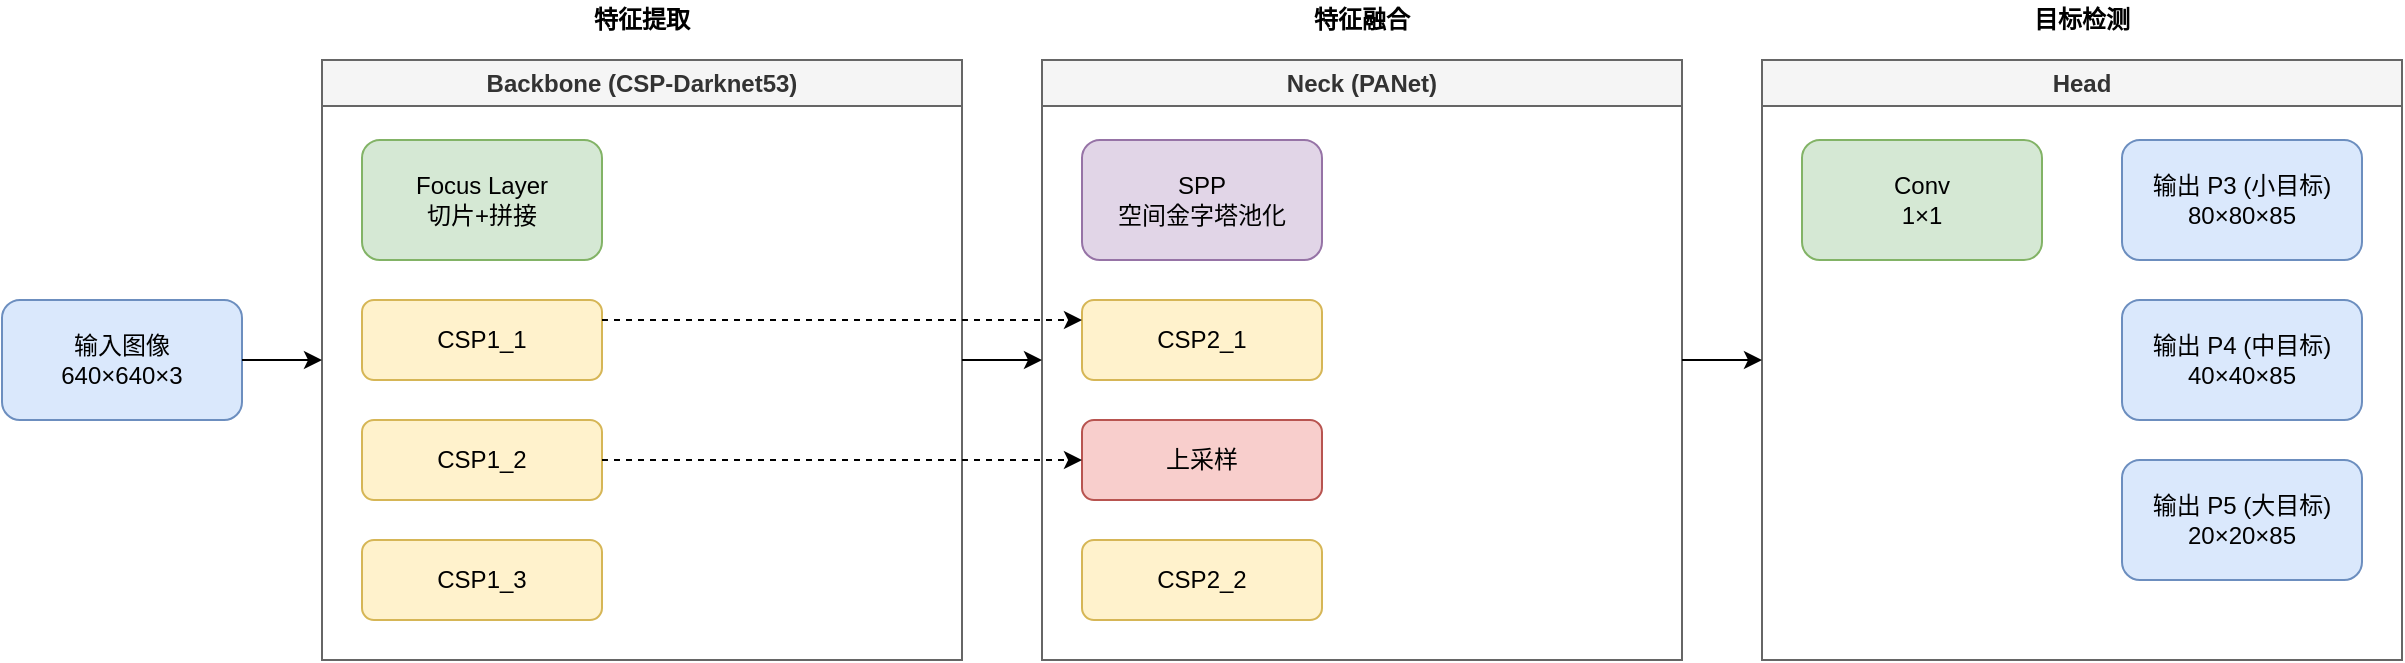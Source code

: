 <mxfile>
    <diagram id="YOLOv5-Architecture" name="Page-1">
        <mxGraphModel dx="880" dy="576" grid="1" gridSize="10" guides="1" tooltips="1" connect="1" arrows="1" fold="1" page="1" pageScale="1" pageWidth="1400" pageHeight="1000" math="0" shadow="0">
            <root>
                <mxCell id="0"/>
                <mxCell id="1" parent="0"/>
                
                <!-- Input -->
                <mxCell id="2" value="输入图像&#xa;640×640×3" style="rounded=1;whiteSpace=wrap;html=1;fillColor=#dae8fc;strokeColor=#6c8ebf;" vertex="1" parent="1">
                    <mxGeometry x="40" y="280" width="120" height="60" as="geometry"/>
                </mxCell>
                
                <!-- Backbone -->
                <mxCell id="3" value="Backbone (CSP-Darknet53)" style="swimlane;whiteSpace=wrap;html=1;fillColor=#f5f5f5;strokeColor=#666666;fontColor=#333333;" vertex="1" parent="1">
                    <mxGeometry x="200" y="160" width="320" height="300" as="geometry"/>
                </mxCell>
                
                <mxCell id="4" value="Focus Layer&#xa;切片+拼接" style="rounded=1;whiteSpace=wrap;html=1;fillColor=#d5e8d4;strokeColor=#82b366;" vertex="1" parent="3">
                    <mxGeometry x="20" y="40" width="120" height="60" as="geometry"/>
                </mxCell>
                
                <mxCell id="5" value="CSP1_1" style="rounded=1;whiteSpace=wrap;html=1;fillColor=#fff2cc;strokeColor=#d6b656;" vertex="1" parent="3">
                    <mxGeometry x="20" y="120" width="120" height="40" as="geometry"/>
                </mxCell>
                
                <mxCell id="6" value="CSP1_2" style="rounded=1;whiteSpace=wrap;html=1;fillColor=#fff2cc;strokeColor=#d6b656;" vertex="1" parent="3">
                    <mxGeometry x="20" y="180" width="120" height="40" as="geometry"/>
                </mxCell>
                
                <mxCell id="7" value="CSP1_3" style="rounded=1;whiteSpace=wrap;html=1;fillColor=#fff2cc;strokeColor=#d6b656;" vertex="1" parent="3">
                    <mxGeometry x="20" y="240" width="120" height="40" as="geometry"/>
                </mxCell>
                
                <!-- Neck -->
                <mxCell id="8" value="Neck (PANet)" style="swimlane;whiteSpace=wrap;html=1;fillColor=#f5f5f5;strokeColor=#666666;fontColor=#333333;" vertex="1" parent="1">
                    <mxGeometry x="560" y="160" width="320" height="300" as="geometry"/>
                </mxCell>
                
                <mxCell id="9" value="SPP&#xa;空间金字塔池化" style="rounded=1;whiteSpace=wrap;html=1;fillColor=#e1d5e7;strokeColor=#9673a6;" vertex="1" parent="8">
                    <mxGeometry x="20" y="40" width="120" height="60" as="geometry"/>
                </mxCell>
                
                <mxCell id="10" value="CSP2_1" style="rounded=1;whiteSpace=wrap;html=1;fillColor=#fff2cc;strokeColor=#d6b656;" vertex="1" parent="8">
                    <mxGeometry x="20" y="120" width="120" height="40" as="geometry"/>
                </mxCell>
                
                <mxCell id="11" value="上采样" style="rounded=1;whiteSpace=wrap;html=1;fillColor=#f8cecc;strokeColor=#b85450;" vertex="1" parent="8">
                    <mxGeometry x="20" y="180" width="120" height="40" as="geometry"/>
                </mxCell>
                
                <mxCell id="12" value="CSP2_2" style="rounded=1;whiteSpace=wrap;html=1;fillColor=#fff2cc;strokeColor=#d6b656;" vertex="1" parent="8">
                    <mxGeometry x="20" y="240" width="120" height="40" as="geometry"/>
                </mxCell>
                
                <!-- Head -->
                <mxCell id="13" value="Head" style="swimlane;whiteSpace=wrap;html=1;fillColor=#f5f5f5;strokeColor=#666666;fontColor=#333333;" vertex="1" parent="1">
                    <mxGeometry x="920" y="160" width="320" height="300" as="geometry"/>
                </mxCell>
                
                <mxCell id="14" value="Conv&#xa;1×1" style="rounded=1;whiteSpace=wrap;html=1;fillColor=#d5e8d4;strokeColor=#82b366;" vertex="1" parent="13">
                    <mxGeometry x="20" y="40" width="120" height="60" as="geometry"/>
                </mxCell>
                
                <mxCell id="15" value="输出 P3 (小目标)&#xa;80×80×85" style="rounded=1;whiteSpace=wrap;html=1;fillColor=#dae8fc;strokeColor=#6c8ebf;" vertex="1" parent="13">
                    <mxGeometry x="180" y="40" width="120" height="60" as="geometry"/>
                </mxCell>
                
                <mxCell id="16" value="输出 P4 (中目标)&#xa;40×40×85" style="rounded=1;whiteSpace=wrap;html=1;fillColor=#dae8fc;strokeColor=#6c8ebf;" vertex="1" parent="13">
                    <mxGeometry x="180" y="120" width="120" height="60" as="geometry"/>
                </mxCell>
                
                <mxCell id="17" value="输出 P5 (大目标)&#xa;20×20×85" style="rounded=1;whiteSpace=wrap;html=1;fillColor=#dae8fc;strokeColor=#6c8ebf;" vertex="1" parent="13">
                    <mxGeometry x="180" y="200" width="120" height="60" as="geometry"/>
                </mxCell>
                
                <!-- Connections -->
                <mxCell id="18" value="" style="endArrow=classic;html=1;exitX=1;exitY=0.5;exitDx=0;exitDy=0;entryX=0;entryY=0.5;entryDx=0;entryDy=0;" edge="1" parent="1" source="2" target="3">
                    <mxGeometry width="50" height="50" relative="1" as="geometry"/>
                </mxCell>
                
                <mxCell id="19" value="" style="endArrow=classic;html=1;exitX=1;exitY=0.5;exitDx=0;exitDy=0;entryX=0;entryY=0.5;entryDx=0;entryDy=0;" edge="1" parent="1" source="3" target="8">
                    <mxGeometry width="50" height="50" relative="1" as="geometry"/>
                </mxCell>
                
                <mxCell id="20" value="" style="endArrow=classic;html=1;exitX=1;exitY=0.5;exitDx=0;exitDy=0;entryX=0;entryY=0.5;entryDx=0;entryDy=0;" edge="1" parent="1" source="8" target="13">
                    <mxGeometry width="50" height="50" relative="1" as="geometry"/>
                </mxCell>
                
                <!-- Skip Connections -->
                <mxCell id="21" value="" style="endArrow=classic;html=1;exitX=1;exitY=0.25;exitDx=0;exitDy=0;entryX=0;entryY=0.25;entryDx=0;entryDy=0;dashed=1;" edge="1" parent="1" source="5" target="10">
                    <mxGeometry width="50" height="50" relative="1" as="geometry"/>
                </mxCell>
                
                <mxCell id="22" value="" style="endArrow=classic;html=1;exitX=1;exitY=0.5;exitDx=0;exitDy=0;entryX=0;entryY=0.5;entryDx=0;entryDy=0;dashed=1;" edge="1" parent="1" source="6" target="11">
                    <mxGeometry width="50" height="50" relative="1" as="geometry"/>
                </mxCell>
                
                <!-- Labels -->
                <mxCell id="23" value="特征提取" style="text;html=1;strokeColor=none;fillColor=none;align=center;verticalAlign=middle;whiteSpace=wrap;rounded=0;fontStyle=1" vertex="1" parent="1">
                    <mxGeometry x="320" y="130" width="80" height="20" as="geometry"/>
                </mxCell>
                
                <mxCell id="24" value="特征融合" style="text;html=1;strokeColor=none;fillColor=none;align=center;verticalAlign=middle;whiteSpace=wrap;rounded=0;fontStyle=1" vertex="1" parent="1">
                    <mxGeometry x="680" y="130" width="80" height="20" as="geometry"/>
                </mxCell>
                
                <mxCell id="25" value="目标检测" style="text;html=1;strokeColor=none;fillColor=none;align=center;verticalAlign=middle;whiteSpace=wrap;rounded=0;fontStyle=1" vertex="1" parent="1">
                    <mxGeometry x="1040" y="130" width="80" height="20" as="geometry"/>
                </mxCell>
            </root>
        </mxGraphModel>
    </diagram>
</mxfile> 